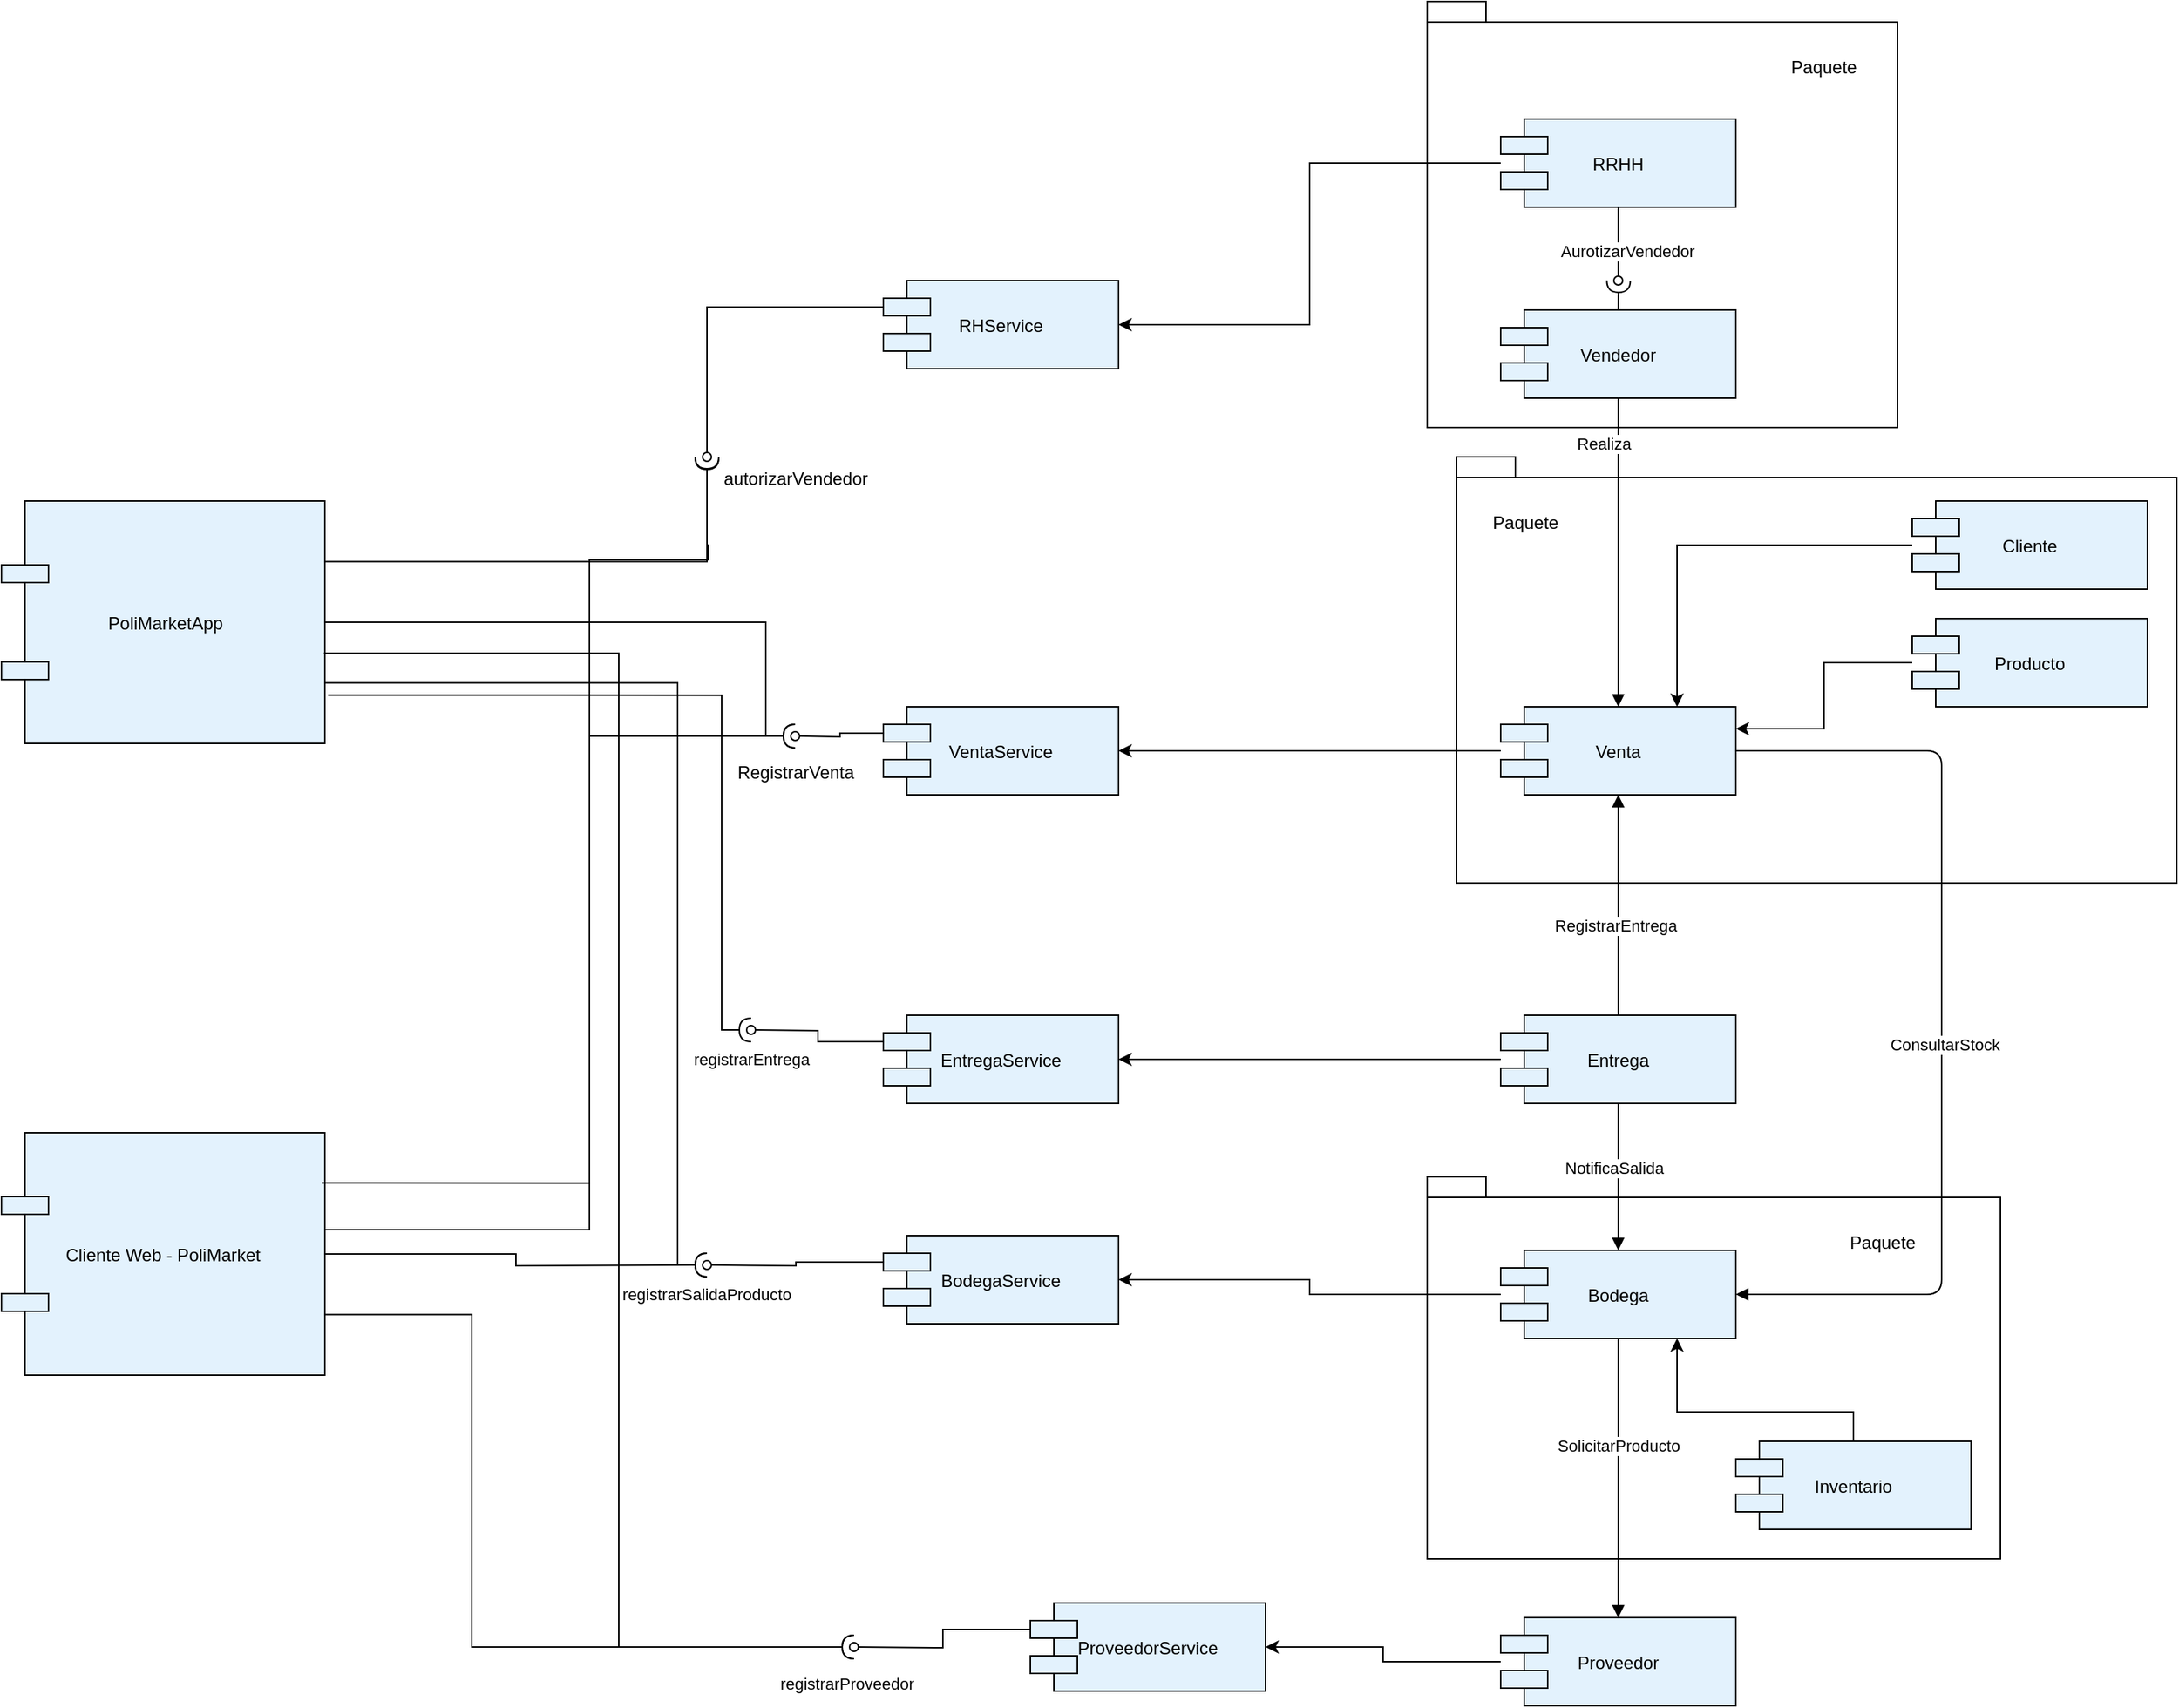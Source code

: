 <mxfile version="28.0.7">
  <diagram name="PoliMarket_Component_Diagram" id="tEXi3pI75niyGmnR38Zw">
    <mxGraphModel dx="2911" dy="1244" grid="1" gridSize="10" guides="1" tooltips="1" connect="1" arrows="1" fold="1" page="1" pageScale="1" pageWidth="827" pageHeight="1169" math="0" shadow="0">
      <root>
        <mxCell id="0" />
        <mxCell id="1" parent="0" />
        <mxCell id="-Z4Y5KMz9xdDKyACryku-1" value="" style="shape=folder;fontStyle=1;spacingTop=10;tabWidth=40;tabHeight=14;tabPosition=left;html=1;whiteSpace=wrap;" vertex="1" parent="1">
          <mxGeometry x="750" y="610" width="490" height="290" as="geometry" />
        </mxCell>
        <mxCell id="-Z4Y5KMz9xdDKyACryku-2" value="" style="shape=folder;fontStyle=1;spacingTop=10;tabWidth=40;tabHeight=14;tabPosition=left;html=1;whiteSpace=wrap;" vertex="1" parent="1">
          <mxGeometry x="730" y="300" width="320" height="290" as="geometry" />
        </mxCell>
        <mxCell id="-Z4Y5KMz9xdDKyACryku-3" value="" style="shape=folder;fontStyle=1;spacingTop=10;tabWidth=40;tabHeight=14;tabPosition=left;html=1;whiteSpace=wrap;" vertex="1" parent="1">
          <mxGeometry x="730" y="1100" width="390" height="260" as="geometry" />
        </mxCell>
        <mxCell id="-Z4Y5KMz9xdDKyACryku-4" style="edgeStyle=orthogonalEdgeStyle;rounded=0;orthogonalLoop=1;jettySize=auto;html=1;entryX=1;entryY=0.5;entryDx=0;entryDy=0;" edge="1" parent="1" source="-Z4Y5KMz9xdDKyACryku-5" target="-Z4Y5KMz9xdDKyACryku-30">
          <mxGeometry relative="1" as="geometry" />
        </mxCell>
        <mxCell id="-Z4Y5KMz9xdDKyACryku-5" value="RRHH" style="shape=component;fillColor=#E3F2FD;" vertex="1" parent="1">
          <mxGeometry x="780" y="380" width="160" height="60" as="geometry" />
        </mxCell>
        <mxCell id="-Z4Y5KMz9xdDKyACryku-6" style="edgeStyle=orthogonalEdgeStyle;rounded=0;orthogonalLoop=1;jettySize=auto;html=1;exitX=0.5;exitY=0;exitDx=0;exitDy=0;endArrow=halfCircle;endFill=0;" edge="1" parent="1" source="-Z4Y5KMz9xdDKyACryku-7">
          <mxGeometry relative="1" as="geometry">
            <mxPoint x="860.216" y="490" as="targetPoint" />
          </mxGeometry>
        </mxCell>
        <mxCell id="-Z4Y5KMz9xdDKyACryku-7" value="Vendedor" style="shape=component;fillColor=#E3F2FD;" vertex="1" parent="1">
          <mxGeometry x="780" y="510" width="160" height="60" as="geometry" />
        </mxCell>
        <mxCell id="-Z4Y5KMz9xdDKyACryku-8" value="" style="edgeStyle=orthogonalEdgeStyle;rounded=0;orthogonalLoop=1;jettySize=auto;html=1;entryX=1;entryY=0.5;entryDx=0;entryDy=0;" edge="1" parent="1" source="-Z4Y5KMz9xdDKyACryku-9" target="-Z4Y5KMz9xdDKyACryku-34">
          <mxGeometry relative="1" as="geometry" />
        </mxCell>
        <mxCell id="-Z4Y5KMz9xdDKyACryku-9" value="Venta" style="shape=component;fillColor=#E3F2FD;" vertex="1" parent="1">
          <mxGeometry x="780" y="780" width="160" height="60" as="geometry" />
        </mxCell>
        <mxCell id="-Z4Y5KMz9xdDKyACryku-10" style="edgeStyle=orthogonalEdgeStyle;rounded=0;orthogonalLoop=1;jettySize=auto;html=1;entryX=1;entryY=0.5;entryDx=0;entryDy=0;" edge="1" parent="1" source="-Z4Y5KMz9xdDKyACryku-11" target="-Z4Y5KMz9xdDKyACryku-31">
          <mxGeometry relative="1" as="geometry" />
        </mxCell>
        <mxCell id="-Z4Y5KMz9xdDKyACryku-11" value="Bodega" style="shape=component;fillColor=#E3F2FD;" vertex="1" parent="1">
          <mxGeometry x="780" y="1150" width="160" height="60" as="geometry" />
        </mxCell>
        <mxCell id="-Z4Y5KMz9xdDKyACryku-12" style="edgeStyle=orthogonalEdgeStyle;rounded=0;orthogonalLoop=1;jettySize=auto;html=1;" edge="1" parent="1" source="-Z4Y5KMz9xdDKyACryku-13" target="-Z4Y5KMz9xdDKyACryku-33">
          <mxGeometry relative="1" as="geometry" />
        </mxCell>
        <mxCell id="-Z4Y5KMz9xdDKyACryku-13" value="Proveedor" style="shape=component;fillColor=#E3F2FD;" vertex="1" parent="1">
          <mxGeometry x="780" y="1400" width="160" height="60" as="geometry" />
        </mxCell>
        <mxCell id="-Z4Y5KMz9xdDKyACryku-14" style="edgeStyle=orthogonalEdgeStyle;rounded=0;orthogonalLoop=1;jettySize=auto;html=1;entryX=1;entryY=0.5;entryDx=0;entryDy=0;" edge="1" parent="1" source="-Z4Y5KMz9xdDKyACryku-15" target="-Z4Y5KMz9xdDKyACryku-32">
          <mxGeometry relative="1" as="geometry" />
        </mxCell>
        <mxCell id="-Z4Y5KMz9xdDKyACryku-15" value="Entrega" style="shape=component;fillColor=#E3F2FD;" vertex="1" parent="1">
          <mxGeometry x="780" y="990" width="160" height="60" as="geometry" />
        </mxCell>
        <mxCell id="-Z4Y5KMz9xdDKyACryku-16" style="endArrow=oval;rounded=1;curved=0;endFill=0;" edge="1" parent="1" source="-Z4Y5KMz9xdDKyACryku-5">
          <mxGeometry relative="1" as="geometry">
            <mxPoint x="860" y="490" as="targetPoint" />
          </mxGeometry>
        </mxCell>
        <mxCell id="-Z4Y5KMz9xdDKyACryku-17" value="AurotizarVendedor" style="edgeLabel;html=1;align=center;verticalAlign=middle;resizable=0;points=[];" vertex="1" connectable="0" parent="-Z4Y5KMz9xdDKyACryku-16">
          <mxGeometry x="-0.07" y="6" relative="1" as="geometry">
            <mxPoint y="6" as="offset" />
          </mxGeometry>
        </mxCell>
        <mxCell id="-Z4Y5KMz9xdDKyACryku-18" style="endArrow=block" edge="1" parent="1" source="-Z4Y5KMz9xdDKyACryku-7" target="-Z4Y5KMz9xdDKyACryku-9">
          <mxGeometry relative="1" as="geometry" />
        </mxCell>
        <mxCell id="-Z4Y5KMz9xdDKyACryku-19" value="Realiza" style="edgeLabel;html=1;align=center;verticalAlign=middle;resizable=0;points=[];" vertex="1" connectable="0" parent="-Z4Y5KMz9xdDKyACryku-18">
          <mxGeometry x="0.442" y="-2" relative="1" as="geometry">
            <mxPoint x="-8" y="-121" as="offset" />
          </mxGeometry>
        </mxCell>
        <mxCell id="-Z4Y5KMz9xdDKyACryku-20" style="endArrow=block" edge="1" parent="1" source="-Z4Y5KMz9xdDKyACryku-9" target="-Z4Y5KMz9xdDKyACryku-11">
          <mxGeometry relative="1" as="geometry">
            <Array as="points">
              <mxPoint x="1080" y="810" />
              <mxPoint x="1080" y="1180" />
            </Array>
          </mxGeometry>
        </mxCell>
        <mxCell id="-Z4Y5KMz9xdDKyACryku-21" value="ConsultarStock" style="edgeLabel;html=1;align=center;verticalAlign=middle;resizable=0;points=[];" vertex="1" connectable="0" parent="-Z4Y5KMz9xdDKyACryku-20">
          <mxGeometry x="0.049" y="2" relative="1" as="geometry">
            <mxPoint y="-1" as="offset" />
          </mxGeometry>
        </mxCell>
        <mxCell id="-Z4Y5KMz9xdDKyACryku-22" style="endArrow=block" edge="1" parent="1" source="-Z4Y5KMz9xdDKyACryku-11" target="-Z4Y5KMz9xdDKyACryku-13">
          <mxGeometry relative="1" as="geometry" />
        </mxCell>
        <mxCell id="-Z4Y5KMz9xdDKyACryku-23" value="SolicitarProducto" style="edgeLabel;html=1;align=center;verticalAlign=middle;resizable=0;points=[];" vertex="1" connectable="0" parent="-Z4Y5KMz9xdDKyACryku-22">
          <mxGeometry x="-0.225" relative="1" as="geometry">
            <mxPoint y="-1" as="offset" />
          </mxGeometry>
        </mxCell>
        <mxCell id="-Z4Y5KMz9xdDKyACryku-24" style="endArrow=block" edge="1" parent="1" source="-Z4Y5KMz9xdDKyACryku-15" target="-Z4Y5KMz9xdDKyACryku-9">
          <mxGeometry relative="1" as="geometry" />
        </mxCell>
        <mxCell id="-Z4Y5KMz9xdDKyACryku-25" value="RegistrarEntrega" style="edgeLabel;html=1;align=center;verticalAlign=middle;resizable=0;points=[];" vertex="1" connectable="0" parent="-Z4Y5KMz9xdDKyACryku-24">
          <mxGeometry x="-0.192" y="2" relative="1" as="geometry">
            <mxPoint y="-1" as="offset" />
          </mxGeometry>
        </mxCell>
        <mxCell id="-Z4Y5KMz9xdDKyACryku-26" style="endArrow=block" edge="1" parent="1" source="-Z4Y5KMz9xdDKyACryku-15" target="-Z4Y5KMz9xdDKyACryku-11">
          <mxGeometry relative="1" as="geometry" />
        </mxCell>
        <mxCell id="-Z4Y5KMz9xdDKyACryku-27" value="NotificaSalida" style="edgeLabel;html=1;align=center;verticalAlign=middle;resizable=0;points=[];" vertex="1" connectable="0" parent="-Z4Y5KMz9xdDKyACryku-26">
          <mxGeometry x="-0.113" y="-3" relative="1" as="geometry">
            <mxPoint y="-1" as="offset" />
          </mxGeometry>
        </mxCell>
        <mxCell id="-Z4Y5KMz9xdDKyACryku-28" value="Inventario" style="shape=component;fillColor=#E3F2FD;" vertex="1" parent="1">
          <mxGeometry x="940" y="1280" width="160" height="60" as="geometry" />
        </mxCell>
        <mxCell id="-Z4Y5KMz9xdDKyACryku-29" style="edgeStyle=orthogonalEdgeStyle;rounded=0;orthogonalLoop=1;jettySize=auto;html=1;exitX=0.5;exitY=0;exitDx=0;exitDy=0;entryX=0.75;entryY=1;entryDx=0;entryDy=0;" edge="1" parent="1" source="-Z4Y5KMz9xdDKyACryku-28" target="-Z4Y5KMz9xdDKyACryku-11">
          <mxGeometry relative="1" as="geometry">
            <Array as="points">
              <mxPoint x="1020" y="1280" />
              <mxPoint x="1020" y="1260" />
              <mxPoint x="900" y="1260" />
            </Array>
          </mxGeometry>
        </mxCell>
        <mxCell id="-Z4Y5KMz9xdDKyACryku-30" value="RHService" style="shape=component;fillColor=#E3F2FD;" vertex="1" parent="1">
          <mxGeometry x="360" y="490" width="160" height="60" as="geometry" />
        </mxCell>
        <mxCell id="-Z4Y5KMz9xdDKyACryku-31" value="BodegaService" style="shape=component;fillColor=#E3F2FD;" vertex="1" parent="1">
          <mxGeometry x="360" y="1140" width="160" height="60" as="geometry" />
        </mxCell>
        <mxCell id="-Z4Y5KMz9xdDKyACryku-32" value="EntregaService" style="shape=component;fillColor=#E3F2FD;" vertex="1" parent="1">
          <mxGeometry x="360" y="990" width="160" height="60" as="geometry" />
        </mxCell>
        <mxCell id="-Z4Y5KMz9xdDKyACryku-33" value="ProveedorService" style="shape=component;fillColor=#E3F2FD;" vertex="1" parent="1">
          <mxGeometry x="460" y="1390" width="160" height="60" as="geometry" />
        </mxCell>
        <mxCell id="-Z4Y5KMz9xdDKyACryku-49" style="edgeStyle=orthogonalEdgeStyle;rounded=0;orthogonalLoop=1;jettySize=auto;html=1;exitX=1;exitY=0.5;exitDx=0;exitDy=0;endArrow=halfCircle;endFill=0;" edge="1" parent="1" source="-Z4Y5KMz9xdDKyACryku-42">
          <mxGeometry relative="1" as="geometry">
            <mxPoint x="300" y="800" as="targetPoint" />
            <Array as="points">
              <mxPoint x="280" y="722" />
            </Array>
          </mxGeometry>
        </mxCell>
        <mxCell id="-Z4Y5KMz9xdDKyACryku-34" value="VentaService" style="shape=component;fillColor=#E3F2FD;" vertex="1" parent="1">
          <mxGeometry x="360" y="780" width="160" height="60" as="geometry" />
        </mxCell>
        <mxCell id="-Z4Y5KMz9xdDKyACryku-35" style="edgeStyle=orthogonalEdgeStyle;rounded=0;orthogonalLoop=1;jettySize=auto;html=1;entryX=0.75;entryY=0;entryDx=0;entryDy=0;" edge="1" parent="1" source="-Z4Y5KMz9xdDKyACryku-36" target="-Z4Y5KMz9xdDKyACryku-9">
          <mxGeometry relative="1" as="geometry" />
        </mxCell>
        <mxCell id="-Z4Y5KMz9xdDKyACryku-36" value="Cliente" style="shape=component;fillColor=#E3F2FD;" vertex="1" parent="1">
          <mxGeometry x="1060" y="640" width="160" height="60" as="geometry" />
        </mxCell>
        <mxCell id="-Z4Y5KMz9xdDKyACryku-37" style="edgeStyle=orthogonalEdgeStyle;rounded=0;orthogonalLoop=1;jettySize=auto;html=1;entryX=1;entryY=0.25;entryDx=0;entryDy=0;" edge="1" parent="1" source="-Z4Y5KMz9xdDKyACryku-38" target="-Z4Y5KMz9xdDKyACryku-9">
          <mxGeometry relative="1" as="geometry" />
        </mxCell>
        <mxCell id="-Z4Y5KMz9xdDKyACryku-38" value="Producto" style="shape=component;fillColor=#E3F2FD;" vertex="1" parent="1">
          <mxGeometry x="1060" y="720" width="160" height="60" as="geometry" />
        </mxCell>
        <mxCell id="-Z4Y5KMz9xdDKyACryku-39" value="Paquete" style="text;html=1;align=center;verticalAlign=middle;whiteSpace=wrap;rounded=0;" vertex="1" parent="1">
          <mxGeometry x="970" y="330" width="60" height="30" as="geometry" />
        </mxCell>
        <mxCell id="-Z4Y5KMz9xdDKyACryku-40" value="Paquete" style="text;html=1;align=center;verticalAlign=middle;whiteSpace=wrap;rounded=0;" vertex="1" parent="1">
          <mxGeometry x="767" y="640" width="60" height="30" as="geometry" />
        </mxCell>
        <mxCell id="-Z4Y5KMz9xdDKyACryku-41" value="Paquete" style="text;html=1;align=center;verticalAlign=middle;whiteSpace=wrap;rounded=0;" vertex="1" parent="1">
          <mxGeometry x="1010" y="1130" width="60" height="30" as="geometry" />
        </mxCell>
        <mxCell id="-Z4Y5KMz9xdDKyACryku-47" style="edgeStyle=orthogonalEdgeStyle;rounded=0;orthogonalLoop=1;jettySize=auto;html=1;endArrow=oval;endFill=0;exitX=0;exitY=0.3;exitDx=0;exitDy=0;" edge="1" parent="1" source="-Z4Y5KMz9xdDKyACryku-34">
          <mxGeometry relative="1" as="geometry">
            <mxPoint x="300" y="800" as="targetPoint" />
          </mxGeometry>
        </mxCell>
        <mxCell id="-Z4Y5KMz9xdDKyACryku-42" value=" PoliMarketApp" style="shape=component;fillColor=#E3F2FD;" vertex="1" parent="1">
          <mxGeometry x="-240" y="640" width="220" height="165" as="geometry" />
        </mxCell>
        <mxCell id="-Z4Y5KMz9xdDKyACryku-43" value="Cliente Web - PoliMarket" style="shape=component;fillColor=#E3F2FD;" vertex="1" parent="1">
          <mxGeometry x="-240" y="1070" width="220" height="165" as="geometry" />
        </mxCell>
        <mxCell id="-Z4Y5KMz9xdDKyACryku-46" value="" style="ellipse;whiteSpace=wrap;html=1;align=center;aspect=fixed;fillColor=none;strokeColor=none;resizable=0;perimeter=centerPerimeter;rotatable=0;allowArrows=0;points=[];outlineConnect=1;" vertex="1" parent="1">
          <mxGeometry x="405" y="880" width="10" height="10" as="geometry" />
        </mxCell>
        <mxCell id="-Z4Y5KMz9xdDKyACryku-50" value="RegistrarVenta" style="text;html=1;align=center;verticalAlign=middle;resizable=0;points=[];autosize=1;strokeColor=none;fillColor=none;" vertex="1" parent="1">
          <mxGeometry x="250" y="810" width="100" height="30" as="geometry" />
        </mxCell>
        <mxCell id="-Z4Y5KMz9xdDKyACryku-52" style="edgeStyle=orthogonalEdgeStyle;rounded=0;orthogonalLoop=1;jettySize=auto;html=1;endArrow=oval;endFill=0;exitX=0;exitY=0.3;exitDx=0;exitDy=0;" edge="1" parent="1" source="-Z4Y5KMz9xdDKyACryku-30">
          <mxGeometry relative="1" as="geometry">
            <mxPoint x="227.28" y="300.0" as="sourcePoint" />
            <mxPoint x="240" y="610" as="targetPoint" />
            <Array as="points">
              <mxPoint x="240" y="508" />
              <mxPoint x="240" y="600" />
            </Array>
          </mxGeometry>
        </mxCell>
        <mxCell id="-Z4Y5KMz9xdDKyACryku-53" style="edgeStyle=orthogonalEdgeStyle;rounded=0;orthogonalLoop=1;jettySize=auto;html=1;exitX=1;exitY=0.25;exitDx=0;exitDy=0;endArrow=halfCircle;endFill=0;" edge="1" parent="1" source="-Z4Y5KMz9xdDKyACryku-42">
          <mxGeometry relative="1" as="geometry">
            <mxPoint x="240" y="610" as="targetPoint" />
            <mxPoint x="120" y="760" as="sourcePoint" />
            <Array as="points">
              <mxPoint x="240" y="681" />
            </Array>
          </mxGeometry>
        </mxCell>
        <mxCell id="-Z4Y5KMz9xdDKyACryku-54" value="autorizarVendedor" style="text;html=1;align=center;verticalAlign=middle;resizable=0;points=[];autosize=1;strokeColor=none;fillColor=none;" vertex="1" parent="1">
          <mxGeometry x="240" y="610" width="120" height="30" as="geometry" />
        </mxCell>
        <mxCell id="-Z4Y5KMz9xdDKyACryku-55" style="edgeStyle=orthogonalEdgeStyle;rounded=0;orthogonalLoop=1;jettySize=auto;html=1;exitX=1.01;exitY=0.801;exitDx=0;exitDy=0;endArrow=halfCircle;endFill=0;exitPerimeter=0;" edge="1" parent="1" source="-Z4Y5KMz9xdDKyACryku-42">
          <mxGeometry relative="1" as="geometry">
            <mxPoint x="270" y="1000" as="targetPoint" />
            <mxPoint y="880" as="sourcePoint" />
            <Array as="points">
              <mxPoint x="250" y="772" />
              <mxPoint x="250" y="1000" />
            </Array>
          </mxGeometry>
        </mxCell>
        <mxCell id="-Z4Y5KMz9xdDKyACryku-56" style="edgeStyle=orthogonalEdgeStyle;rounded=0;orthogonalLoop=1;jettySize=auto;html=1;endArrow=oval;endFill=0;exitX=0;exitY=0.3;exitDx=0;exitDy=0;" edge="1" parent="1" source="-Z4Y5KMz9xdDKyACryku-32">
          <mxGeometry relative="1" as="geometry">
            <mxPoint x="330" y="1040" as="sourcePoint" />
            <mxPoint x="270" y="1000" as="targetPoint" />
          </mxGeometry>
        </mxCell>
        <mxCell id="-Z4Y5KMz9xdDKyACryku-57" value="registrarEntrega" style="text;html=1;align=center;verticalAlign=middle;resizable=0;points=[];autosize=1;strokeColor=none;fillColor=none;fontFamily=Helvetica;fontSize=11;fontColor=default;labelBackgroundColor=default;" vertex="1" parent="1">
          <mxGeometry x="220" y="1005" width="100" height="30" as="geometry" />
        </mxCell>
        <mxCell id="-Z4Y5KMz9xdDKyACryku-59" style="edgeStyle=orthogonalEdgeStyle;rounded=0;orthogonalLoop=1;jettySize=auto;html=1;exitX=1;exitY=0.75;exitDx=0;exitDy=0;endArrow=halfCircle;endFill=0;" edge="1" parent="1" source="-Z4Y5KMz9xdDKyACryku-42">
          <mxGeometry relative="1" as="geometry">
            <mxPoint x="240" y="1160" as="targetPoint" />
            <mxPoint x="-10.06" y="763.75" as="sourcePoint" />
            <Array as="points">
              <mxPoint x="220" y="764" />
              <mxPoint x="220" y="1160" />
            </Array>
          </mxGeometry>
        </mxCell>
        <mxCell id="-Z4Y5KMz9xdDKyACryku-60" style="edgeStyle=orthogonalEdgeStyle;rounded=0;orthogonalLoop=1;jettySize=auto;html=1;endArrow=oval;endFill=0;exitX=0;exitY=0.3;exitDx=0;exitDy=0;" edge="1" parent="1" source="-Z4Y5KMz9xdDKyACryku-31">
          <mxGeometry relative="1" as="geometry">
            <mxPoint x="370" y="1158" as="sourcePoint" />
            <mxPoint x="240" y="1160" as="targetPoint" />
          </mxGeometry>
        </mxCell>
        <mxCell id="-Z4Y5KMz9xdDKyACryku-65" value="registrarSalidaProducto" style="text;html=1;align=center;verticalAlign=middle;whiteSpace=wrap;rounded=0;fontFamily=Helvetica;fontSize=11;fontColor=default;labelBackgroundColor=default;" vertex="1" parent="1">
          <mxGeometry x="210" y="1165" width="60" height="30" as="geometry" />
        </mxCell>
        <mxCell id="-Z4Y5KMz9xdDKyACryku-66" style="edgeStyle=orthogonalEdgeStyle;rounded=0;orthogonalLoop=1;jettySize=auto;html=1;exitX=0.997;exitY=0.628;exitDx=0;exitDy=0;endArrow=halfCircle;endFill=0;exitPerimeter=0;" edge="1" parent="1" source="-Z4Y5KMz9xdDKyACryku-42">
          <mxGeometry relative="1" as="geometry">
            <mxPoint x="340" y="1420" as="targetPoint" />
            <mxPoint x="110" y="870" as="sourcePoint" />
            <Array as="points">
              <mxPoint x="180" y="744" />
              <mxPoint x="180" y="1420" />
            </Array>
          </mxGeometry>
        </mxCell>
        <mxCell id="-Z4Y5KMz9xdDKyACryku-67" style="edgeStyle=orthogonalEdgeStyle;rounded=0;orthogonalLoop=1;jettySize=auto;html=1;endArrow=oval;endFill=0;exitX=0;exitY=0.3;exitDx=0;exitDy=0;" edge="1" parent="1" source="-Z4Y5KMz9xdDKyACryku-33">
          <mxGeometry relative="1" as="geometry">
            <mxPoint x="440" y="1298" as="sourcePoint" />
            <mxPoint x="340" y="1420" as="targetPoint" />
          </mxGeometry>
        </mxCell>
        <mxCell id="-Z4Y5KMz9xdDKyACryku-68" value="registrarProveedor" style="text;html=1;align=center;verticalAlign=middle;resizable=0;points=[];autosize=1;strokeColor=none;fillColor=none;fontFamily=Helvetica;fontSize=11;fontColor=default;labelBackgroundColor=default;" vertex="1" parent="1">
          <mxGeometry x="280" y="1430" width="110" height="30" as="geometry" />
        </mxCell>
        <mxCell id="-Z4Y5KMz9xdDKyACryku-72" style="edgeStyle=orthogonalEdgeStyle;rounded=0;orthogonalLoop=1;jettySize=auto;html=1;exitX=0.991;exitY=0.207;exitDx=0;exitDy=0;endArrow=halfCircle;endFill=0;exitPerimeter=0;entryX=0;entryY=0.016;entryDx=0;entryDy=0;entryPerimeter=0;" edge="1" parent="1" source="-Z4Y5KMz9xdDKyACryku-43" target="-Z4Y5KMz9xdDKyACryku-54">
          <mxGeometry relative="1" as="geometry">
            <mxPoint x="240" y="630" as="targetPoint" />
            <mxPoint x="130" y="751" as="sourcePoint" />
            <Array as="points">
              <mxPoint x="160" y="1104" />
              <mxPoint x="160" y="680" />
              <mxPoint x="241" y="680" />
              <mxPoint x="241" y="670" />
              <mxPoint x="240" y="670" />
            </Array>
          </mxGeometry>
        </mxCell>
        <mxCell id="-Z4Y5KMz9xdDKyACryku-73" style="edgeStyle=orthogonalEdgeStyle;rounded=0;orthogonalLoop=1;jettySize=auto;html=1;exitX=1.001;exitY=0.4;exitDx=0;exitDy=0;endArrow=halfCircle;endFill=0;exitPerimeter=0;" edge="1" parent="1" source="-Z4Y5KMz9xdDKyACryku-43">
          <mxGeometry relative="1" as="geometry">
            <mxPoint x="300" y="800" as="targetPoint" />
            <mxPoint x="90" y="1324" as="sourcePoint" />
            <Array as="points">
              <mxPoint x="160" y="1136" />
              <mxPoint x="160" y="800" />
            </Array>
          </mxGeometry>
        </mxCell>
        <mxCell id="-Z4Y5KMz9xdDKyACryku-74" style="edgeStyle=orthogonalEdgeStyle;rounded=0;orthogonalLoop=1;jettySize=auto;html=1;exitX=1;exitY=0.5;exitDx=0;exitDy=0;endArrow=halfCircle;endFill=0;" edge="1" parent="1" source="-Z4Y5KMz9xdDKyACryku-43">
          <mxGeometry relative="1" as="geometry">
            <mxPoint x="240" y="1160" as="targetPoint" />
            <mxPoint x="70" y="1466" as="sourcePoint" />
          </mxGeometry>
        </mxCell>
        <mxCell id="-Z4Y5KMz9xdDKyACryku-75" style="edgeStyle=orthogonalEdgeStyle;rounded=0;orthogonalLoop=1;jettySize=auto;html=1;exitX=1;exitY=0.75;exitDx=0;exitDy=0;endArrow=halfCircle;endFill=0;" edge="1" parent="1" source="-Z4Y5KMz9xdDKyACryku-43">
          <mxGeometry relative="1" as="geometry">
            <mxPoint x="340" y="1420" as="targetPoint" />
            <mxPoint x="30" y="1150" as="sourcePoint" />
            <Array as="points">
              <mxPoint x="80" y="1194" />
              <mxPoint x="80" y="1420" />
            </Array>
          </mxGeometry>
        </mxCell>
      </root>
    </mxGraphModel>
  </diagram>
</mxfile>
